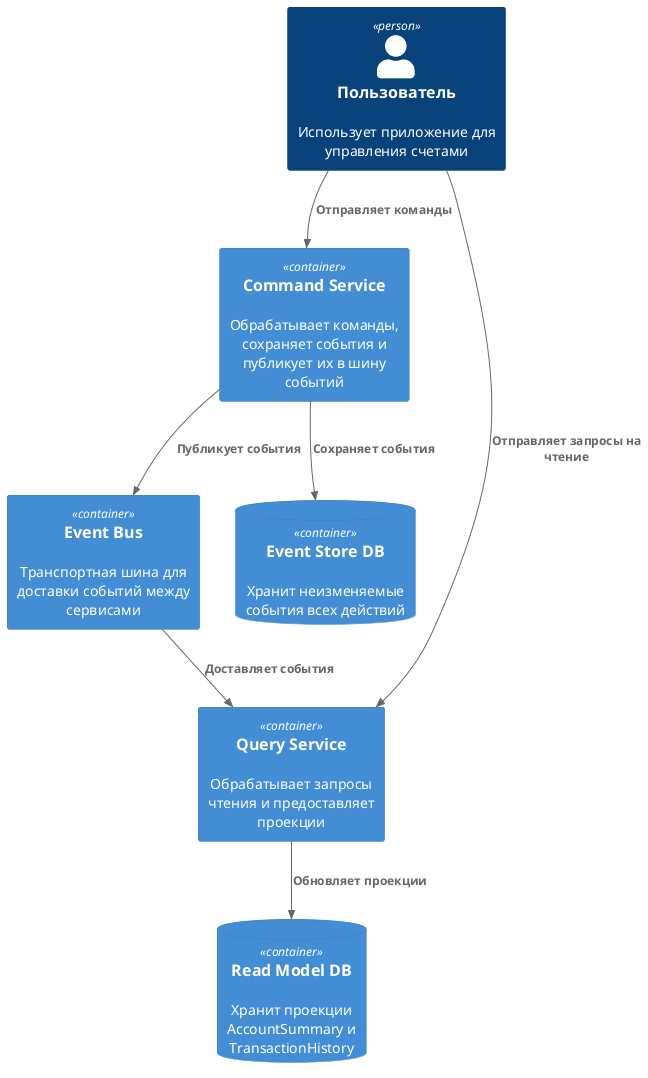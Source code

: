 @startuml C4_Container
!include <c4/C4_Container.puml>

Person(user, "Пользователь", "Использует приложение для управления счетами")

Container(commandService, "Command Service", "", "Обрабатывает команды, сохраняет события и публикует их в шину событий")
Container(eventBus, "Event Bus", "", "Транспортная шина для доставки событий между сервисами")
Container(queryService, "Query Service", "", "Обрабатывает запросы чтения и предоставляет проекции")
ContainerDb(eventStoreDb, "Event Store DB", "", "Хранит неизменяемые события всех действий")
ContainerDb(readModelDb, "Read Model DB", "", "Хранит проекции AccountSummary и TransactionHistory")

Rel(user, commandService, "Отправляет команды")
Rel(commandService, eventStoreDb, "Сохраняет события")
Rel(commandService, eventBus, "Публикует события")
Rel(eventBus, queryService, "Доставляет события")
Rel(queryService, readModelDb, "Обновляет проекции")
Rel(user, queryService, "Отправляет запросы на чтение")
@enduml
